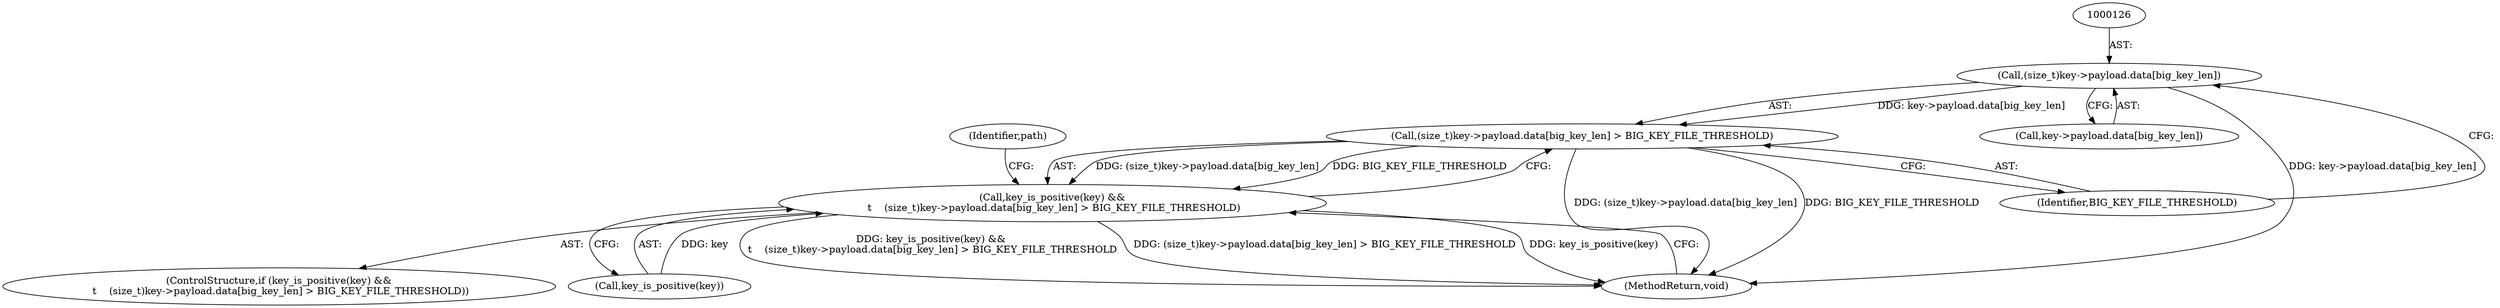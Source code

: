 digraph "0_linux_363b02dab09b3226f3bd1420dad9c72b79a42a76_1@array" {
"1000125" [label="(Call,(size_t)key->payload.data[big_key_len])"];
"1000124" [label="(Call,(size_t)key->payload.data[big_key_len] > BIG_KEY_FILE_THRESHOLD)"];
"1000121" [label="(Call,key_is_positive(key) &&\n \t    (size_t)key->payload.data[big_key_len] > BIG_KEY_FILE_THRESHOLD)"];
"1000125" [label="(Call,(size_t)key->payload.data[big_key_len])"];
"1000124" [label="(Call,(size_t)key->payload.data[big_key_len] > BIG_KEY_FILE_THRESHOLD)"];
"1000122" [label="(Call,key_is_positive(key))"];
"1000136" [label="(Identifier,path)"];
"1000121" [label="(Call,key_is_positive(key) &&\n \t    (size_t)key->payload.data[big_key_len] > BIG_KEY_FILE_THRESHOLD)"];
"1000120" [label="(ControlStructure,if (key_is_positive(key) &&\n \t    (size_t)key->payload.data[big_key_len] > BIG_KEY_FILE_THRESHOLD))"];
"1000127" [label="(Call,key->payload.data[big_key_len])"];
"1000138" [label="(MethodReturn,void)"];
"1000134" [label="(Identifier,BIG_KEY_FILE_THRESHOLD)"];
"1000125" -> "1000124"  [label="AST: "];
"1000125" -> "1000127"  [label="CFG: "];
"1000126" -> "1000125"  [label="AST: "];
"1000127" -> "1000125"  [label="AST: "];
"1000134" -> "1000125"  [label="CFG: "];
"1000125" -> "1000138"  [label="DDG: key->payload.data[big_key_len]"];
"1000125" -> "1000124"  [label="DDG: key->payload.data[big_key_len]"];
"1000124" -> "1000121"  [label="AST: "];
"1000124" -> "1000134"  [label="CFG: "];
"1000134" -> "1000124"  [label="AST: "];
"1000121" -> "1000124"  [label="CFG: "];
"1000124" -> "1000138"  [label="DDG: (size_t)key->payload.data[big_key_len]"];
"1000124" -> "1000138"  [label="DDG: BIG_KEY_FILE_THRESHOLD"];
"1000124" -> "1000121"  [label="DDG: (size_t)key->payload.data[big_key_len]"];
"1000124" -> "1000121"  [label="DDG: BIG_KEY_FILE_THRESHOLD"];
"1000121" -> "1000120"  [label="AST: "];
"1000121" -> "1000122"  [label="CFG: "];
"1000122" -> "1000121"  [label="AST: "];
"1000136" -> "1000121"  [label="CFG: "];
"1000138" -> "1000121"  [label="CFG: "];
"1000121" -> "1000138"  [label="DDG: key_is_positive(key) &&\n \t    (size_t)key->payload.data[big_key_len] > BIG_KEY_FILE_THRESHOLD"];
"1000121" -> "1000138"  [label="DDG: (size_t)key->payload.data[big_key_len] > BIG_KEY_FILE_THRESHOLD"];
"1000121" -> "1000138"  [label="DDG: key_is_positive(key)"];
"1000122" -> "1000121"  [label="DDG: key"];
}
